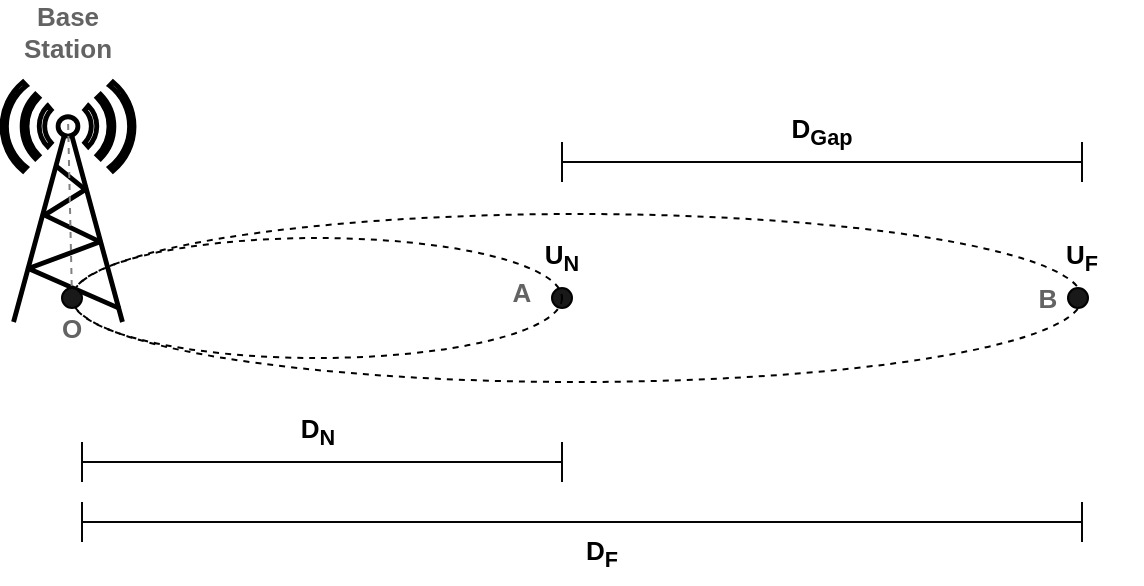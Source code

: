 <mxfile version="20.0.4" type="github">
  <diagram id="b-OBa6_lK4KeCsZuDDP8" name="Page-1">
    <mxGraphModel dx="1497" dy="794" grid="1" gridSize="10" guides="1" tooltips="1" connect="1" arrows="1" fold="1" page="1" pageScale="1" pageWidth="850" pageHeight="1100" math="0" shadow="0">
      <root>
        <mxCell id="0" />
        <mxCell id="1" parent="0" />
        <mxCell id="tO50g9iQ6tJXLqnUahDX-7" value="" style="ellipse;whiteSpace=wrap;html=1;fillColor=none;dashed=1;perimeterSpacing=0;sketch=0;" vertex="1" parent="1">
          <mxGeometry x="115" y="356" width="505" height="84" as="geometry" />
        </mxCell>
        <mxCell id="tO50g9iQ6tJXLqnUahDX-1" value="" style="fontColor=#0066CC;verticalAlign=top;verticalLabelPosition=bottom;labelPosition=center;align=center;html=1;fillColor=#FFFFFF;strokeColor=#000000;gradientColor=none;gradientDirection=north;strokeWidth=2;shape=mxgraph.networks.radio_tower;rounded=1;shadow=0;comic=0;labelBackgroundColor=none;" vertex="1" parent="1">
          <mxGeometry x="80" y="290" width="66" height="120" as="geometry" />
        </mxCell>
        <mxCell id="tO50g9iQ6tJXLqnUahDX-3" value="" style="ellipse;whiteSpace=wrap;html=1;aspect=fixed;fillColor=#191919;" vertex="1" parent="1">
          <mxGeometry x="355" y="393" width="10" height="10" as="geometry" />
        </mxCell>
        <mxCell id="tO50g9iQ6tJXLqnUahDX-4" value="" style="ellipse;whiteSpace=wrap;html=1;aspect=fixed;fillColor=#191919;" vertex="1" parent="1">
          <mxGeometry x="613" y="393" width="10" height="10" as="geometry" />
        </mxCell>
        <mxCell id="tO50g9iQ6tJXLqnUahDX-5" value="" style="ellipse;whiteSpace=wrap;html=1;fillColor=none;dashed=1;" vertex="1" parent="1">
          <mxGeometry x="115" y="368" width="245" height="60" as="geometry" />
        </mxCell>
        <mxCell id="tO50g9iQ6tJXLqnUahDX-8" value="" style="endArrow=none;dashed=1;html=1;strokeWidth=1;rounded=0;entryX=0.5;entryY=0.15;entryDx=0;entryDy=0;entryPerimeter=0;exitX=0;exitY=0.5;exitDx=0;exitDy=0;strokeColor=#808080;" edge="1" parent="1" source="tO50g9iQ6tJXLqnUahDX-7" target="tO50g9iQ6tJXLqnUahDX-1">
          <mxGeometry width="50" height="50" relative="1" as="geometry">
            <mxPoint x="100" y="380" as="sourcePoint" />
            <mxPoint x="150" y="330" as="targetPoint" />
          </mxGeometry>
        </mxCell>
        <mxCell id="tO50g9iQ6tJXLqnUahDX-9" value="&lt;b style=&quot;font-size: 13px;&quot;&gt;U&lt;sub&gt;N&lt;/sub&gt;&lt;/b&gt;" style="text;html=1;strokeColor=none;fillColor=none;align=center;verticalAlign=middle;whiteSpace=wrap;rounded=0;dashed=1;" vertex="1" parent="1">
          <mxGeometry x="330" y="363" width="60" height="30" as="geometry" />
        </mxCell>
        <mxCell id="tO50g9iQ6tJXLqnUahDX-10" value="&lt;span style=&quot;font-size: 13px;&quot;&gt;&lt;b&gt;U&lt;sub&gt;F&lt;/sub&gt;&lt;/b&gt;&lt;/span&gt;" style="text;html=1;strokeColor=none;fillColor=none;align=center;verticalAlign=middle;whiteSpace=wrap;rounded=0;dashed=1;" vertex="1" parent="1">
          <mxGeometry x="590" y="363" width="60" height="30" as="geometry" />
        </mxCell>
        <mxCell id="tO50g9iQ6tJXLqnUahDX-15" value="&lt;span style=&quot;font-size: 13px;&quot;&gt;&lt;span&gt;&lt;font color=&quot;#636363&quot;&gt;A&lt;/font&gt;&lt;/span&gt;&lt;/span&gt;" style="text;html=1;strokeColor=none;fillColor=none;align=center;verticalAlign=middle;whiteSpace=wrap;rounded=0;dashed=1;fontStyle=1" vertex="1" parent="1">
          <mxGeometry x="310" y="380" width="60" height="30" as="geometry" />
        </mxCell>
        <mxCell id="tO50g9iQ6tJXLqnUahDX-17" value="&lt;span style=&quot;font-size: 13px;&quot;&gt;&lt;span&gt;&lt;font color=&quot;#636363&quot;&gt;B&lt;/font&gt;&lt;/span&gt;&lt;/span&gt;" style="text;html=1;strokeColor=none;fillColor=none;align=center;verticalAlign=middle;whiteSpace=wrap;rounded=0;dashed=1;fontStyle=1" vertex="1" parent="1">
          <mxGeometry x="593" y="383" width="20" height="30" as="geometry" />
        </mxCell>
        <mxCell id="tO50g9iQ6tJXLqnUahDX-19" value="" style="endArrow=none;html=1;rounded=0;fontSize=13;fontColor=#636363;strokeColor=#050505;strokeWidth=1;" edge="1" parent="1">
          <mxGeometry width="50" height="50" relative="1" as="geometry">
            <mxPoint x="120" y="510" as="sourcePoint" />
            <mxPoint x="620" y="510" as="targetPoint" />
          </mxGeometry>
        </mxCell>
        <mxCell id="tO50g9iQ6tJXLqnUahDX-20" value="&lt;span style=&quot;font-size: 13px;&quot;&gt;&lt;span&gt;&lt;font color=&quot;#636363&quot;&gt;Base Station&lt;/font&gt;&lt;/span&gt;&lt;/span&gt;" style="text;html=1;strokeColor=none;fillColor=none;align=center;verticalAlign=middle;whiteSpace=wrap;rounded=0;dashed=1;fontStyle=1" vertex="1" parent="1">
          <mxGeometry x="83" y="250" width="60" height="30" as="geometry" />
        </mxCell>
        <mxCell id="tO50g9iQ6tJXLqnUahDX-24" value="" style="endArrow=none;html=1;rounded=0;fontSize=13;fontColor=#636363;strokeColor=#050505;strokeWidth=1;" edge="1" parent="1">
          <mxGeometry width="50" height="50" relative="1" as="geometry">
            <mxPoint x="120" y="520" as="sourcePoint" />
            <mxPoint x="120" y="500" as="targetPoint" />
          </mxGeometry>
        </mxCell>
        <mxCell id="tO50g9iQ6tJXLqnUahDX-25" value="" style="endArrow=none;html=1;rounded=0;fontSize=13;fontColor=#636363;strokeColor=#050505;strokeWidth=1;" edge="1" parent="1">
          <mxGeometry width="50" height="50" relative="1" as="geometry">
            <mxPoint x="620" y="520" as="sourcePoint" />
            <mxPoint x="620" y="500" as="targetPoint" />
          </mxGeometry>
        </mxCell>
        <mxCell id="tO50g9iQ6tJXLqnUahDX-26" value="&lt;span style=&quot;font-size: 13px;&quot;&gt;&lt;b&gt;D&lt;sub&gt;N&lt;/sub&gt;&lt;/b&gt;&lt;/span&gt;" style="text;html=1;strokeColor=none;fillColor=none;align=center;verticalAlign=middle;whiteSpace=wrap;rounded=0;dashed=1;" vertex="1" parent="1">
          <mxGeometry x="207.5" y="450" width="60" height="30" as="geometry" />
        </mxCell>
        <mxCell id="tO50g9iQ6tJXLqnUahDX-27" value="&lt;span style=&quot;font-size: 13px;&quot;&gt;&lt;b&gt;D&lt;sub&gt;F&lt;/sub&gt;&lt;/b&gt;&lt;/span&gt;" style="text;html=1;strokeColor=none;fillColor=none;align=center;verticalAlign=middle;whiteSpace=wrap;rounded=0;dashed=1;" vertex="1" parent="1">
          <mxGeometry x="350" y="511" width="60" height="30" as="geometry" />
        </mxCell>
        <mxCell id="tO50g9iQ6tJXLqnUahDX-29" value="" style="group" vertex="1" connectable="0" parent="1">
          <mxGeometry x="120" y="470" width="240" height="20" as="geometry" />
        </mxCell>
        <mxCell id="tO50g9iQ6tJXLqnUahDX-18" value="" style="endArrow=none;html=1;rounded=0;fontSize=13;fontColor=#636363;strokeColor=#050505;strokeWidth=1;" edge="1" parent="tO50g9iQ6tJXLqnUahDX-29">
          <mxGeometry width="50" height="50" relative="1" as="geometry">
            <mxPoint y="10" as="sourcePoint" />
            <mxPoint x="240" y="10" as="targetPoint" />
          </mxGeometry>
        </mxCell>
        <mxCell id="tO50g9iQ6tJXLqnUahDX-21" value="" style="endArrow=none;html=1;rounded=0;fontSize=13;fontColor=#636363;strokeColor=#050505;strokeWidth=1;" edge="1" parent="tO50g9iQ6tJXLqnUahDX-29">
          <mxGeometry width="50" height="50" relative="1" as="geometry">
            <mxPoint y="20" as="sourcePoint" />
            <mxPoint as="targetPoint" />
          </mxGeometry>
        </mxCell>
        <mxCell id="tO50g9iQ6tJXLqnUahDX-23" value="" style="endArrow=none;html=1;rounded=0;fontSize=13;fontColor=#636363;strokeColor=#050505;strokeWidth=1;" edge="1" parent="tO50g9iQ6tJXLqnUahDX-29">
          <mxGeometry width="50" height="50" relative="1" as="geometry">
            <mxPoint x="240" y="20" as="sourcePoint" />
            <mxPoint x="240" as="targetPoint" />
          </mxGeometry>
        </mxCell>
        <mxCell id="tO50g9iQ6tJXLqnUahDX-30" value="" style="group" vertex="1" connectable="0" parent="1">
          <mxGeometry x="360" y="320" width="260" height="20" as="geometry" />
        </mxCell>
        <mxCell id="tO50g9iQ6tJXLqnUahDX-31" value="" style="endArrow=none;html=1;rounded=0;fontSize=13;fontColor=#636363;strokeColor=#050505;strokeWidth=1;" edge="1" parent="tO50g9iQ6tJXLqnUahDX-30">
          <mxGeometry width="50" height="50" relative="1" as="geometry">
            <mxPoint y="10" as="sourcePoint" />
            <mxPoint x="260.0" y="10" as="targetPoint" />
          </mxGeometry>
        </mxCell>
        <mxCell id="tO50g9iQ6tJXLqnUahDX-32" value="" style="endArrow=none;html=1;rounded=0;fontSize=13;fontColor=#636363;strokeColor=#050505;strokeWidth=1;" edge="1" parent="tO50g9iQ6tJXLqnUahDX-30">
          <mxGeometry width="50" height="50" relative="1" as="geometry">
            <mxPoint y="20" as="sourcePoint" />
            <mxPoint as="targetPoint" />
          </mxGeometry>
        </mxCell>
        <mxCell id="tO50g9iQ6tJXLqnUahDX-33" value="" style="endArrow=none;html=1;rounded=0;fontSize=13;fontColor=#636363;strokeColor=#050505;strokeWidth=1;" edge="1" parent="tO50g9iQ6tJXLqnUahDX-30">
          <mxGeometry width="50" height="50" relative="1" as="geometry">
            <mxPoint x="260.0" y="20" as="sourcePoint" />
            <mxPoint x="260.0" as="targetPoint" />
          </mxGeometry>
        </mxCell>
        <mxCell id="tO50g9iQ6tJXLqnUahDX-34" value="&lt;span style=&quot;font-size: 13px;&quot;&gt;&lt;b&gt;D&lt;sub&gt;Gap&lt;/sub&gt;&lt;/b&gt;&lt;/span&gt;" style="text;html=1;strokeColor=none;fillColor=none;align=center;verticalAlign=middle;whiteSpace=wrap;rounded=0;dashed=1;" vertex="1" parent="1">
          <mxGeometry x="460" y="300" width="60" height="30" as="geometry" />
        </mxCell>
        <mxCell id="tO50g9iQ6tJXLqnUahDX-35" value="" style="ellipse;whiteSpace=wrap;html=1;aspect=fixed;fillColor=#191919;" vertex="1" parent="1">
          <mxGeometry x="110" y="393" width="10" height="10" as="geometry" />
        </mxCell>
        <mxCell id="tO50g9iQ6tJXLqnUahDX-36" value="&lt;span style=&quot;font-size: 13px;&quot;&gt;&lt;span&gt;&lt;font color=&quot;#636363&quot;&gt;O&lt;br&gt;&lt;/font&gt;&lt;/span&gt;&lt;/span&gt;" style="text;html=1;strokeColor=none;fillColor=none;align=center;verticalAlign=middle;whiteSpace=wrap;rounded=0;dashed=1;fontStyle=1" vertex="1" parent="1">
          <mxGeometry x="105" y="398" width="20" height="30" as="geometry" />
        </mxCell>
      </root>
    </mxGraphModel>
  </diagram>
</mxfile>
